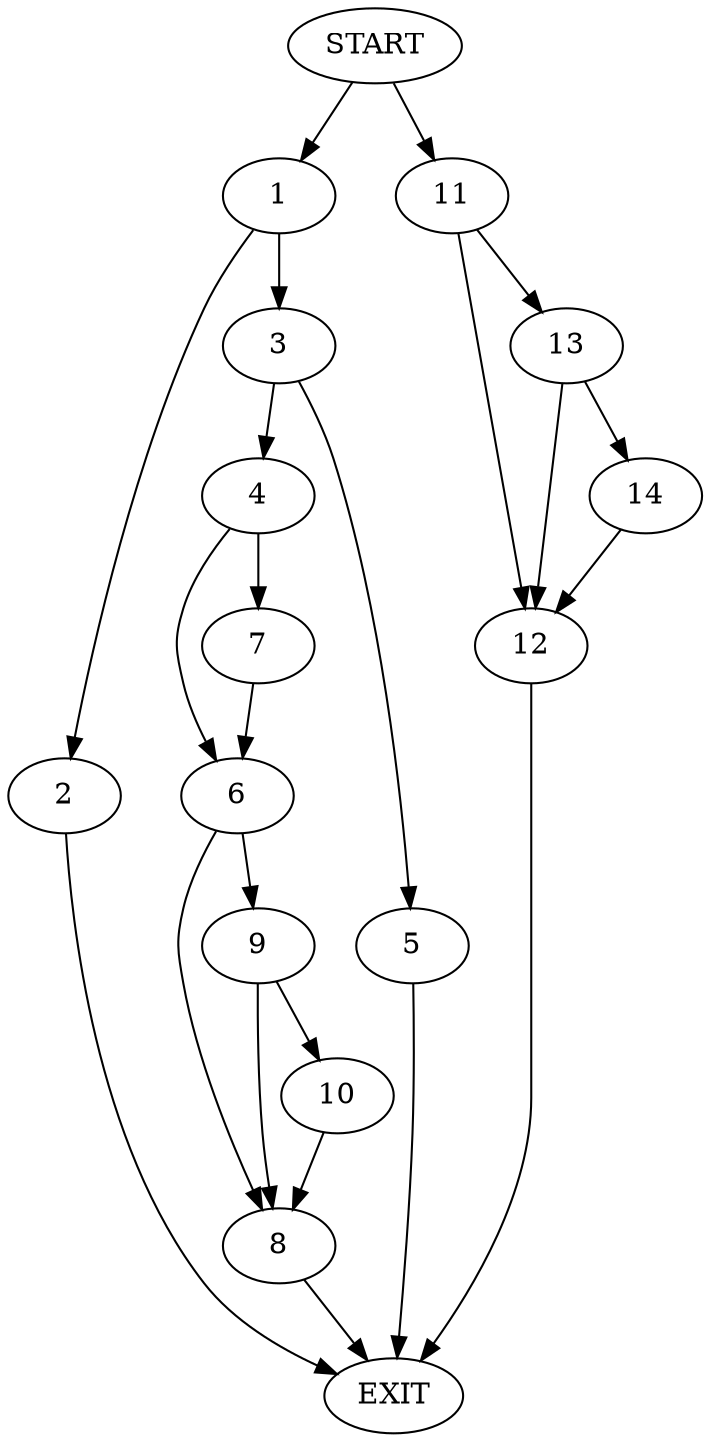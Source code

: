 digraph {
0 [label="START"]
15 [label="EXIT"]
0 -> 1
1 -> 2
1 -> 3
3 -> 4
3 -> 5
2 -> 15
5 -> 15
4 -> 6
4 -> 7
7 -> 6
6 -> 8
6 -> 9
9 -> 10
9 -> 8
8 -> 15
10 -> 8
0 -> 11
11 -> 12
11 -> 13
12 -> 15
13 -> 12
13 -> 14
14 -> 12
}
